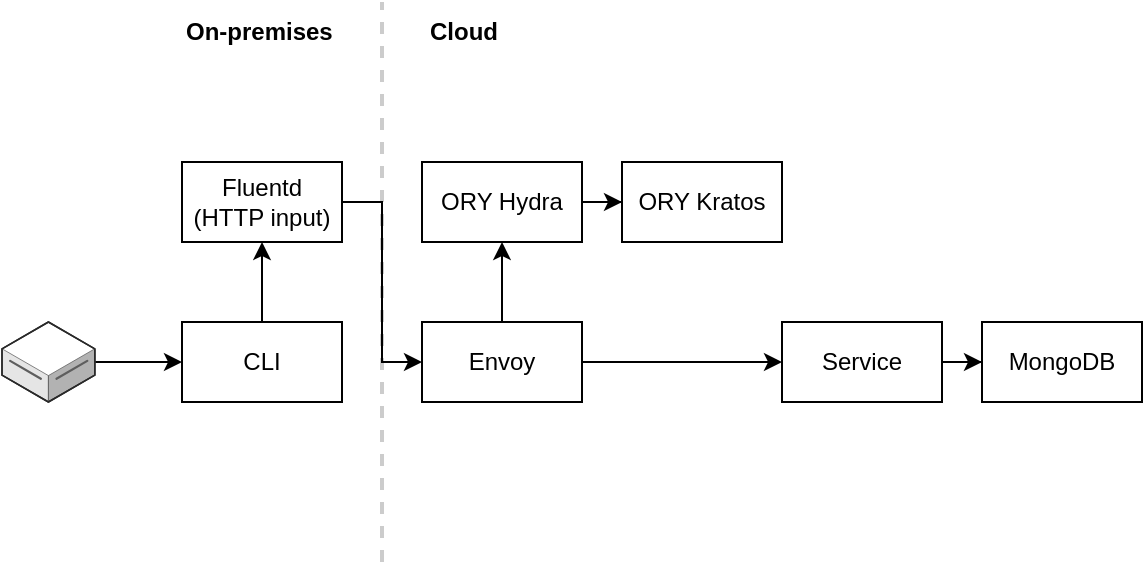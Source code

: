 <mxfile version="16.5.6" type="github" pages="2"><diagram id="DmkgIi---qWALZyhI3FD" name="Page-1"><mxGraphModel dx="1500" dy="501" grid="1" gridSize="10" guides="1" tooltips="1" connect="1" arrows="1" fold="1" page="1" pageScale="1" pageWidth="850" pageHeight="1100" math="0" shadow="0"><root><mxCell id="0"/><mxCell id="1" parent="0"/><mxCell id="odoZRRsMjoVQuI_Ung1F-24" value="" style="endArrow=none;dashed=1;html=1;strokeWidth=2;rounded=0;strokeColor=#CCCCCC;" edge="1" parent="1"><mxGeometry width="50" height="50" relative="1" as="geometry"><mxPoint x="180" y="360" as="sourcePoint"/><mxPoint x="180" y="80" as="targetPoint"/></mxGeometry></mxCell><mxCell id="odoZRRsMjoVQuI_Ung1F-21" value="" style="edgeStyle=orthogonalEdgeStyle;rounded=0;orthogonalLoop=1;jettySize=auto;html=1;entryX=0;entryY=0.5;entryDx=0;entryDy=0;" edge="1" parent="1" source="odoZRRsMjoVQuI_Ung1F-3" target="odoZRRsMjoVQuI_Ung1F-6"><mxGeometry relative="1" as="geometry"/></mxCell><mxCell id="odoZRRsMjoVQuI_Ung1F-3" value="Fluentd&lt;br&gt;(HTTP input)" style="rounded=0;whiteSpace=wrap;html=1;" vertex="1" parent="1"><mxGeometry x="80" y="160" width="80" height="40" as="geometry"/></mxCell><mxCell id="odoZRRsMjoVQuI_Ung1F-29" value="" style="edgeStyle=orthogonalEdgeStyle;rounded=0;orthogonalLoop=1;jettySize=auto;html=1;strokeColor=#000000;" edge="1" parent="1" source="odoZRRsMjoVQuI_Ung1F-4" target="odoZRRsMjoVQuI_Ung1F-5"><mxGeometry relative="1" as="geometry"/></mxCell><mxCell id="odoZRRsMjoVQuI_Ung1F-4" value="ORY Hydra" style="rounded=0;whiteSpace=wrap;html=1;" vertex="1" parent="1"><mxGeometry x="200" y="160" width="80" height="40" as="geometry"/></mxCell><mxCell id="odoZRRsMjoVQuI_Ung1F-5" value="ORY Kratos" style="rounded=0;whiteSpace=wrap;html=1;" vertex="1" parent="1"><mxGeometry x="300" y="160" width="80" height="40" as="geometry"/></mxCell><mxCell id="odoZRRsMjoVQuI_Ung1F-26" value="" style="edgeStyle=orthogonalEdgeStyle;rounded=0;orthogonalLoop=1;jettySize=auto;html=1;strokeColor=#000000;" edge="1" parent="1" source="odoZRRsMjoVQuI_Ung1F-6" target="odoZRRsMjoVQuI_Ung1F-4"><mxGeometry relative="1" as="geometry"/></mxCell><mxCell id="odoZRRsMjoVQuI_Ung1F-27" value="" style="edgeStyle=orthogonalEdgeStyle;rounded=0;orthogonalLoop=1;jettySize=auto;html=1;strokeColor=#000000;" edge="1" parent="1" source="odoZRRsMjoVQuI_Ung1F-6" target="odoZRRsMjoVQuI_Ung1F-9"><mxGeometry relative="1" as="geometry"/></mxCell><mxCell id="odoZRRsMjoVQuI_Ung1F-6" value="Envoy" style="rounded=0;whiteSpace=wrap;html=1;" vertex="1" parent="1"><mxGeometry x="200" y="240" width="80" height="40" as="geometry"/></mxCell><mxCell id="odoZRRsMjoVQuI_Ung1F-7" value="MongoDB" style="rounded=0;whiteSpace=wrap;html=1;" vertex="1" parent="1"><mxGeometry x="480" y="240" width="80" height="40" as="geometry"/></mxCell><mxCell id="odoZRRsMjoVQuI_Ung1F-20" value="" style="edgeStyle=orthogonalEdgeStyle;rounded=0;orthogonalLoop=1;jettySize=auto;html=1;" edge="1" parent="1" source="odoZRRsMjoVQuI_Ung1F-11" target="odoZRRsMjoVQuI_Ung1F-3"><mxGeometry relative="1" as="geometry"/></mxCell><mxCell id="odoZRRsMjoVQuI_Ung1F-11" value="CLI" style="rounded=0;whiteSpace=wrap;html=1;" vertex="1" parent="1"><mxGeometry x="80" y="240" width="80" height="40" as="geometry"/></mxCell><mxCell id="odoZRRsMjoVQuI_Ung1F-18" value="" style="edgeStyle=orthogonalEdgeStyle;rounded=0;orthogonalLoop=1;jettySize=auto;html=1;" edge="1" parent="1" source="odoZRRsMjoVQuI_Ung1F-17" target="odoZRRsMjoVQuI_Ung1F-11"><mxGeometry relative="1" as="geometry"/></mxCell><mxCell id="odoZRRsMjoVQuI_Ung1F-17" value="" style="verticalLabelPosition=bottom;html=1;verticalAlign=top;strokeWidth=1;align=center;outlineConnect=0;dashed=0;outlineConnect=0;shape=mxgraph.aws3d.dataServer;strokeColor=#5E5E5E;aspect=fixed;" vertex="1" parent="1"><mxGeometry x="-10" y="240" width="46.41" height="40" as="geometry"/></mxCell><mxCell id="odoZRRsMjoVQuI_Ung1F-22" value="On-premises" style="text;html=1;strokeColor=none;fillColor=none;align=left;verticalAlign=middle;whiteSpace=wrap;rounded=0;fontStyle=1" vertex="1" parent="1"><mxGeometry x="80" y="80" width="100" height="30" as="geometry"/></mxCell><mxCell id="odoZRRsMjoVQuI_Ung1F-23" value="Cloud" style="text;html=1;strokeColor=none;fillColor=none;align=right;verticalAlign=middle;whiteSpace=wrap;rounded=0;fontStyle=1" vertex="1" parent="1"><mxGeometry x="180" y="80" width="60" height="30" as="geometry"/></mxCell><mxCell id="odoZRRsMjoVQuI_Ung1F-30" value="" style="edgeStyle=orthogonalEdgeStyle;rounded=0;orthogonalLoop=1;jettySize=auto;html=1;strokeColor=#000000;" edge="1" parent="1" source="odoZRRsMjoVQuI_Ung1F-9" target="odoZRRsMjoVQuI_Ung1F-7"><mxGeometry relative="1" as="geometry"/></mxCell><mxCell id="odoZRRsMjoVQuI_Ung1F-9" value="Service" style="rounded=0;whiteSpace=wrap;html=1;" vertex="1" parent="1"><mxGeometry x="380" y="240" width="80" height="40" as="geometry"/></mxCell></root></mxGraphModel></diagram><diagram id="wTWqF89W_bDADTkWBr25" name="Page-2"><mxGraphModel dx="853" dy="658" grid="1" gridSize="10" guides="1" tooltips="1" connect="1" arrows="1" fold="1" page="1" pageScale="1" pageWidth="850" pageHeight="1100" math="0" shadow="0"><root><mxCell id="vqfjtUn5htIuBSMsgKQb-0"/><mxCell id="vqfjtUn5htIuBSMsgKQb-1" parent="vqfjtUn5htIuBSMsgKQb-0"/><mxCell id="t9hH-0Ko3y8Pn4usQvLS-0" value="" style="endArrow=none;dashed=1;html=1;strokeWidth=2;rounded=0;strokeColor=#CCCCCC;" edge="1" parent="vqfjtUn5htIuBSMsgKQb-1"><mxGeometry width="50" height="50" relative="1" as="geometry"><mxPoint x="180" y="360" as="sourcePoint"/><mxPoint x="180" y="80" as="targetPoint"/></mxGeometry></mxCell><mxCell id="t9hH-0Ko3y8Pn4usQvLS-1" value="" style="edgeStyle=orthogonalEdgeStyle;rounded=0;orthogonalLoop=1;jettySize=auto;html=1;entryX=0;entryY=0.5;entryDx=0;entryDy=0;startArrow=classic;startFill=1;" edge="1" parent="vqfjtUn5htIuBSMsgKQb-1" source="t9hH-0Ko3y8Pn4usQvLS-20" target="t9hH-0Ko3y8Pn4usQvLS-8"><mxGeometry relative="1" as="geometry"><mxPoint x="160" y="180" as="sourcePoint"/></mxGeometry></mxCell><mxCell id="t9hH-0Ko3y8Pn4usQvLS-3" value="" style="edgeStyle=orthogonalEdgeStyle;rounded=0;orthogonalLoop=1;jettySize=auto;html=1;strokeColor=#000000;" edge="1" parent="vqfjtUn5htIuBSMsgKQb-1" source="t9hH-0Ko3y8Pn4usQvLS-4" target="t9hH-0Ko3y8Pn4usQvLS-5"><mxGeometry relative="1" as="geometry"/></mxCell><mxCell id="t9hH-0Ko3y8Pn4usQvLS-4" value="ORY Hydra" style="rounded=0;whiteSpace=wrap;html=1;" vertex="1" parent="vqfjtUn5htIuBSMsgKQb-1"><mxGeometry x="200" y="160" width="80" height="40" as="geometry"/></mxCell><mxCell id="t9hH-0Ko3y8Pn4usQvLS-5" value="ORY Kratos" style="rounded=0;whiteSpace=wrap;html=1;" vertex="1" parent="vqfjtUn5htIuBSMsgKQb-1"><mxGeometry x="300" y="160" width="80" height="40" as="geometry"/></mxCell><mxCell id="t9hH-0Ko3y8Pn4usQvLS-6" value="" style="edgeStyle=orthogonalEdgeStyle;rounded=0;orthogonalLoop=1;jettySize=auto;html=1;strokeColor=#000000;" edge="1" parent="vqfjtUn5htIuBSMsgKQb-1" source="t9hH-0Ko3y8Pn4usQvLS-8" target="t9hH-0Ko3y8Pn4usQvLS-4"><mxGeometry relative="1" as="geometry"/></mxCell><mxCell id="t9hH-0Ko3y8Pn4usQvLS-7" value="" style="edgeStyle=orthogonalEdgeStyle;rounded=0;orthogonalLoop=1;jettySize=auto;html=1;strokeColor=#000000;endArrow=none;endFill=0;startArrow=classic;startFill=1;" edge="1" parent="vqfjtUn5htIuBSMsgKQb-1" source="t9hH-0Ko3y8Pn4usQvLS-8" target="t9hH-0Ko3y8Pn4usQvLS-17"><mxGeometry relative="1" as="geometry"/></mxCell><mxCell id="t9hH-0Ko3y8Pn4usQvLS-8" value="Envoy" style="rounded=0;whiteSpace=wrap;html=1;" vertex="1" parent="vqfjtUn5htIuBSMsgKQb-1"><mxGeometry x="200" y="240" width="80" height="40" as="geometry"/></mxCell><mxCell id="t9hH-0Ko3y8Pn4usQvLS-9" value="MongoDB" style="rounded=0;whiteSpace=wrap;html=1;" vertex="1" parent="vqfjtUn5htIuBSMsgKQb-1"><mxGeometry x="480" y="240" width="80" height="40" as="geometry"/></mxCell><mxCell id="t9hH-0Ko3y8Pn4usQvLS-14" value="On-premises" style="text;html=1;strokeColor=none;fillColor=none;align=left;verticalAlign=middle;whiteSpace=wrap;rounded=0;fontStyle=1" vertex="1" parent="vqfjtUn5htIuBSMsgKQb-1"><mxGeometry x="80" y="80" width="100" height="30" as="geometry"/></mxCell><mxCell id="t9hH-0Ko3y8Pn4usQvLS-15" value="Cloud" style="text;html=1;strokeColor=none;fillColor=none;align=right;verticalAlign=middle;whiteSpace=wrap;rounded=0;fontStyle=1" vertex="1" parent="vqfjtUn5htIuBSMsgKQb-1"><mxGeometry x="180" y="80" width="60" height="30" as="geometry"/></mxCell><mxCell id="t9hH-0Ko3y8Pn4usQvLS-16" value="" style="edgeStyle=orthogonalEdgeStyle;rounded=0;orthogonalLoop=1;jettySize=auto;html=1;strokeColor=#000000;startArrow=classic;startFill=1;endArrow=none;endFill=0;" edge="1" parent="vqfjtUn5htIuBSMsgKQb-1" source="t9hH-0Ko3y8Pn4usQvLS-17" target="t9hH-0Ko3y8Pn4usQvLS-9"><mxGeometry relative="1" as="geometry"/></mxCell><mxCell id="t9hH-0Ko3y8Pn4usQvLS-17" value="Service" style="rounded=0;whiteSpace=wrap;html=1;" vertex="1" parent="vqfjtUn5htIuBSMsgKQb-1"><mxGeometry x="380" y="240" width="80" height="40" as="geometry"/></mxCell><mxCell id="t9hH-0Ko3y8Pn4usQvLS-20" value="" style="sketch=0;pointerEvents=1;shadow=0;dashed=0;html=1;strokeColor=none;fillColor=#434445;aspect=fixed;labelPosition=center;verticalLabelPosition=bottom;verticalAlign=top;align=center;outlineConnect=0;shape=mxgraph.vvd.laptop;" vertex="1" parent="vqfjtUn5htIuBSMsgKQb-1"><mxGeometry x="100" y="242" width="50" height="36" as="geometry"/></mxCell></root></mxGraphModel></diagram></mxfile>